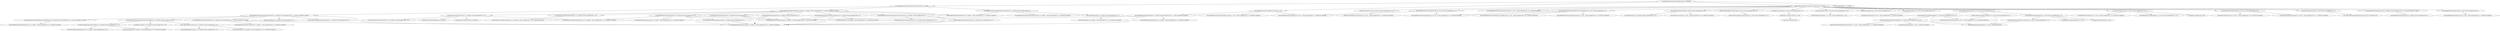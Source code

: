 digraph complete {
	"com.example:batch-processing-complete:jar:0.0.1-SNAPSHOT" -> "org.springframework.boot:spring-boot-starter-batch:jar:3.4.1:compile" ; 
	"com.example:batch-processing-complete:jar:0.0.1-SNAPSHOT" -> "org.hsqldb:hsqldb:jar:2.7.3:runtime" ; 
	"com.example:batch-processing-complete:jar:0.0.1-SNAPSHOT" -> "org.springframework.boot:spring-boot-starter-test:jar:3.4.1:test" ; 
	"com.example:batch-processing-complete:jar:0.0.1-SNAPSHOT" -> "org.springframework.batch:spring-batch-test:jar:5.2.1:test" ; 
	"org.springframework.boot:spring-boot-starter-batch:jar:3.4.1:compile" -> "org.springframework.boot:spring-boot-starter:jar:3.4.1:compile (version managed from 3.4.1; scope not updated to compile)" ; 
	"org.springframework.boot:spring-boot-starter-batch:jar:3.4.1:compile" -> "org.springframework.boot:spring-boot-starter-jdbc:jar:3.4.1:compile (version managed from 3.4.1)" ; 
	"org.springframework.boot:spring-boot-starter-batch:jar:3.4.1:compile" -> "org.springframework.batch:spring-batch-core:jar:5.2.1:compile (version managed from 5.2.1; scope not updated to compile)" ; 
	"org.springframework.boot:spring-boot-starter:jar:3.4.1:compile (version managed from 3.4.1; scope not updated to compile)" -> "org.springframework.boot:spring-boot:jar:3.4.1:compile (version managed from 3.4.1; scope not updated to compile)" ; 
	"org.springframework.boot:spring-boot-starter:jar:3.4.1:compile (version managed from 3.4.1; scope not updated to compile)" -> "org.springframework.boot:spring-boot-autoconfigure:jar:3.4.1:compile (version managed from 3.4.1; scope not updated to compile)" ; 
	"org.springframework.boot:spring-boot-starter:jar:3.4.1:compile (version managed from 3.4.1; scope not updated to compile)" -> "org.springframework.boot:spring-boot-starter-logging:jar:3.4.1:compile (version managed from 3.4.1)" ; 
	"org.springframework.boot:spring-boot-starter:jar:3.4.1:compile (version managed from 3.4.1; scope not updated to compile)" -> "jakarta.annotation:jakarta.annotation-api:jar:2.1.1:compile (version managed from 2.1.1)" ; 
	"org.springframework.boot:spring-boot-starter:jar:3.4.1:compile (version managed from 3.4.1; scope not updated to compile)" -> "(org.springframework:spring-core:jar:6.2.1:compile - version managed from 6.2.1; omitted for duplicate)" ; 
	"org.springframework.boot:spring-boot-starter:jar:3.4.1:compile (version managed from 3.4.1; scope not updated to compile)" -> "org.yaml:snakeyaml:jar:2.3:compile (version managed from 2.3)" ; 
	"org.springframework.boot:spring-boot:jar:3.4.1:compile (version managed from 3.4.1; scope not updated to compile)" -> "(org.springframework:spring-core:jar:6.2.1:compile - version managed from 6.2.1; omitted for duplicate)" ; 
	"org.springframework.boot:spring-boot:jar:3.4.1:compile (version managed from 3.4.1; scope not updated to compile)" -> "(org.springframework:spring-context:jar:6.2.1:compile - version managed from 6.2.1; omitted for duplicate)" ; 
	"org.springframework.boot:spring-boot-autoconfigure:jar:3.4.1:compile (version managed from 3.4.1; scope not updated to compile)" -> "(org.springframework.boot:spring-boot:jar:3.4.1:compile - version managed from 3.4.1; omitted for duplicate)" ; 
	"org.springframework.boot:spring-boot-starter-logging:jar:3.4.1:compile (version managed from 3.4.1)" -> "ch.qos.logback:logback-classic:jar:1.5.12:compile (version managed from 1.5.12)" ; 
	"org.springframework.boot:spring-boot-starter-logging:jar:3.4.1:compile (version managed from 3.4.1)" -> "org.apache.logging.log4j:log4j-to-slf4j:jar:2.24.3:compile (version managed from 2.24.3)" ; 
	"org.springframework.boot:spring-boot-starter-logging:jar:3.4.1:compile (version managed from 3.4.1)" -> "org.slf4j:jul-to-slf4j:jar:2.0.16:compile (version managed from 2.0.16)" ; 
	"ch.qos.logback:logback-classic:jar:1.5.12:compile (version managed from 1.5.12)" -> "ch.qos.logback:logback-core:jar:1.5.12:compile (version managed from 1.5.12)" ; 
	"ch.qos.logback:logback-classic:jar:1.5.12:compile (version managed from 1.5.12)" -> "(org.slf4j:slf4j-api:jar:2.0.16:compile - version managed from 2.0.15; omitted for duplicate)" ; 
	"org.apache.logging.log4j:log4j-to-slf4j:jar:2.24.3:compile (version managed from 2.24.3)" -> "org.apache.logging.log4j:log4j-api:jar:2.24.3:compile (version managed from 2.24.3)" ; 
	"org.apache.logging.log4j:log4j-to-slf4j:jar:2.24.3:compile (version managed from 2.24.3)" -> "(org.slf4j:slf4j-api:jar:2.0.16:compile - version managed from 2.0.16; omitted for duplicate)" ; 
	"org.slf4j:jul-to-slf4j:jar:2.0.16:compile (version managed from 2.0.16)" -> "(org.slf4j:slf4j-api:jar:2.0.16:compile - version managed from 2.0.16; omitted for duplicate)" ; 
	"org.springframework.boot:spring-boot-starter-jdbc:jar:3.4.1:compile (version managed from 3.4.1)" -> "(org.springframework.boot:spring-boot-starter:jar:3.4.1:compile - version managed from 3.4.1; omitted for duplicate)" ; 
	"org.springframework.boot:spring-boot-starter-jdbc:jar:3.4.1:compile (version managed from 3.4.1)" -> "com.zaxxer:HikariCP:jar:5.1.0:compile (version managed from 5.1.0)" ; 
	"org.springframework.boot:spring-boot-starter-jdbc:jar:3.4.1:compile (version managed from 3.4.1)" -> "(org.springframework:spring-jdbc:jar:6.2.1:compile - version managed from 6.2.1; omitted for duplicate)" ; 
	"com.zaxxer:HikariCP:jar:5.1.0:compile (version managed from 5.1.0)" -> "(org.slf4j:slf4j-api:jar:2.0.16:compile - version managed from 1.7.36; omitted for duplicate)" ; 
	"org.springframework.batch:spring-batch-core:jar:5.2.1:compile (version managed from 5.2.1; scope not updated to compile)" -> "org.springframework.batch:spring-batch-infrastructure:jar:5.2.1:compile (version managed from 5.2.1)" ; 
	"org.springframework.batch:spring-batch-core:jar:5.2.1:compile (version managed from 5.2.1; scope not updated to compile)" -> "org.springframework:spring-aop:jar:6.2.1:compile (version managed from 6.2.1)" ; 
	"org.springframework.batch:spring-batch-core:jar:5.2.1:compile (version managed from 5.2.1; scope not updated to compile)" -> "org.springframework:spring-beans:jar:6.2.1:compile (version managed from 6.2.1)" ; 
	"org.springframework.batch:spring-batch-core:jar:5.2.1:compile (version managed from 5.2.1; scope not updated to compile)" -> "org.springframework:spring-context:jar:6.2.1:compile (version managed from 6.2.1)" ; 
	"org.springframework.batch:spring-batch-core:jar:5.2.1:compile (version managed from 5.2.1; scope not updated to compile)" -> "org.springframework:spring-tx:jar:6.2.1:compile (version managed from 6.2.1)" ; 
	"org.springframework.batch:spring-batch-core:jar:5.2.1:compile (version managed from 5.2.1; scope not updated to compile)" -> "(org.springframework:spring-jdbc:jar:6.2.1:compile - version managed from 6.2.1; omitted for duplicate)" ; 
	"org.springframework.batch:spring-batch-core:jar:5.2.1:compile (version managed from 5.2.1; scope not updated to compile)" -> "io.micrometer:micrometer-core:jar:1.14.2:compile (version managed from 1.14.2)" ; 
	"org.springframework.batch:spring-batch-core:jar:5.2.1:compile (version managed from 5.2.1; scope not updated to compile)" -> "io.micrometer:micrometer-observation:jar:1.14.2:compile (version managed from 1.14.2)" ; 
	"org.springframework.batch:spring-batch-core:jar:5.2.1:compile (version managed from 5.2.1; scope not updated to compile)" -> "org.springframework.data:spring-data-commons:jar:3.4.1:compile (version managed from 3.4.1)" ; 
	"org.springframework.batch:spring-batch-infrastructure:jar:5.2.1:compile (version managed from 5.2.1)" -> "(org.springframework:spring-core:jar:6.2.1:compile - version managed from 6.2.1; omitted for duplicate)" ; 
	"org.springframework.batch:spring-batch-infrastructure:jar:5.2.1:compile (version managed from 5.2.1)" -> "org.springframework.retry:spring-retry:jar:2.0.11:compile (version managed from 2.0.11)" ; 
	"org.springframework:spring-aop:jar:6.2.1:compile (version managed from 6.2.1)" -> "(org.springframework:spring-beans:jar:6.2.1:compile - version managed from 6.2.1; omitted for duplicate)" ; 
	"org.springframework:spring-aop:jar:6.2.1:compile (version managed from 6.2.1)" -> "(org.springframework:spring-core:jar:6.2.1:compile - version managed from 6.2.1; omitted for duplicate)" ; 
	"org.springframework:spring-beans:jar:6.2.1:compile (version managed from 6.2.1)" -> "(org.springframework:spring-core:jar:6.2.1:compile - version managed from 6.2.1; omitted for duplicate)" ; 
	"org.springframework:spring-context:jar:6.2.1:compile (version managed from 6.2.1)" -> "(org.springframework:spring-aop:jar:6.2.1:compile - version managed from 6.2.1; omitted for duplicate)" ; 
	"org.springframework:spring-context:jar:6.2.1:compile (version managed from 6.2.1)" -> "(org.springframework:spring-beans:jar:6.2.1:compile - version managed from 6.2.1; omitted for duplicate)" ; 
	"org.springframework:spring-context:jar:6.2.1:compile (version managed from 6.2.1)" -> "(org.springframework:spring-core:jar:6.2.1:compile - version managed from 6.2.1; omitted for duplicate)" ; 
	"org.springframework:spring-context:jar:6.2.1:compile (version managed from 6.2.1)" -> "org.springframework:spring-expression:jar:6.2.1:compile (version managed from 6.2.1)" ; 
	"org.springframework:spring-context:jar:6.2.1:compile (version managed from 6.2.1)" -> "(io.micrometer:micrometer-observation:jar:1.14.2:compile - version managed from 1.14.2; omitted for duplicate)" ; 
	"org.springframework:spring-expression:jar:6.2.1:compile (version managed from 6.2.1)" -> "(org.springframework:spring-core:jar:6.2.1:compile - version managed from 6.2.1; omitted for duplicate)" ; 
	"org.springframework:spring-tx:jar:6.2.1:compile (version managed from 6.2.1)" -> "(org.springframework:spring-beans:jar:6.2.1:compile - version managed from 6.2.1; omitted for duplicate)" ; 
	"org.springframework:spring-tx:jar:6.2.1:compile (version managed from 6.2.1)" -> "(org.springframework:spring-core:jar:6.2.1:compile - version managed from 6.2.1; omitted for duplicate)" ; 
	"io.micrometer:micrometer-core:jar:1.14.2:compile (version managed from 1.14.2)" -> "io.micrometer:micrometer-commons:jar:1.14.2:compile (version managed from 1.14.2)" ; 
	"io.micrometer:micrometer-core:jar:1.14.2:compile (version managed from 1.14.2)" -> "(io.micrometer:micrometer-observation:jar:1.14.2:compile - version managed from 1.14.2; omitted for duplicate)" ; 
	"io.micrometer:micrometer-core:jar:1.14.2:compile (version managed from 1.14.2)" -> "org.hdrhistogram:HdrHistogram:jar:2.2.2:runtime" ; 
	"io.micrometer:micrometer-core:jar:1.14.2:compile (version managed from 1.14.2)" -> "org.latencyutils:LatencyUtils:jar:2.0.3:runtime" ; 
	"io.micrometer:micrometer-observation:jar:1.14.2:compile (version managed from 1.14.2)" -> "(io.micrometer:micrometer-commons:jar:1.14.2:compile - version managed from 1.14.2; omitted for duplicate)" ; 
	"org.springframework.data:spring-data-commons:jar:3.4.1:compile (version managed from 3.4.1)" -> "(org.springframework:spring-core:jar:6.2.1:compile - version managed from 6.2.1; omitted for duplicate)" ; 
	"org.springframework.data:spring-data-commons:jar:3.4.1:compile (version managed from 3.4.1)" -> "(org.springframework:spring-beans:jar:6.2.1:compile - version managed from 6.2.1; omitted for duplicate)" ; 
	"org.springframework.data:spring-data-commons:jar:3.4.1:compile (version managed from 3.4.1)" -> "(org.slf4j:slf4j-api:jar:2.0.16:compile - version managed from 2.0.2; omitted for duplicate)" ; 
	"org.springframework.boot:spring-boot-starter-test:jar:3.4.1:test" -> "(org.springframework.boot:spring-boot-starter:jar:3.4.1:test - version managed from 3.4.1; omitted for duplicate)" ; 
	"org.springframework.boot:spring-boot-starter-test:jar:3.4.1:test" -> "org.springframework.boot:spring-boot-test:jar:3.4.1:test (version managed from 3.4.1)" ; 
	"org.springframework.boot:spring-boot-starter-test:jar:3.4.1:test" -> "org.springframework.boot:spring-boot-test-autoconfigure:jar:3.4.1:test (version managed from 3.4.1)" ; 
	"org.springframework.boot:spring-boot-starter-test:jar:3.4.1:test" -> "com.jayway.jsonpath:json-path:jar:2.9.0:test (version managed from 2.9.0)" ; 
	"org.springframework.boot:spring-boot-starter-test:jar:3.4.1:test" -> "jakarta.xml.bind:jakarta.xml.bind-api:jar:4.0.2:test (version managed from 4.0.2)" ; 
	"org.springframework.boot:spring-boot-starter-test:jar:3.4.1:test" -> "net.minidev:json-smart:jar:2.5.1:test (version managed from 2.5.1)" ; 
	"org.springframework.boot:spring-boot-starter-test:jar:3.4.1:test" -> "org.assertj:assertj-core:jar:3.26.3:test (version managed from 3.26.3)" ; 
	"org.springframework.boot:spring-boot-starter-test:jar:3.4.1:test" -> "org.awaitility:awaitility:jar:4.2.2:test (version managed from 4.2.2)" ; 
	"org.springframework.boot:spring-boot-starter-test:jar:3.4.1:test" -> "org.hamcrest:hamcrest:jar:2.2:test (version managed from 2.2)" ; 
	"org.springframework.boot:spring-boot-starter-test:jar:3.4.1:test" -> "org.junit.jupiter:junit-jupiter:jar:5.11.4:test (version managed from 5.11.4)" ; 
	"org.springframework.boot:spring-boot-starter-test:jar:3.4.1:test" -> "org.mockito:mockito-core:jar:5.14.2:test (version managed from 5.14.2)" ; 
	"org.springframework.boot:spring-boot-starter-test:jar:3.4.1:test" -> "org.mockito:mockito-junit-jupiter:jar:5.14.2:test (version managed from 5.14.2)" ; 
	"org.springframework.boot:spring-boot-starter-test:jar:3.4.1:test" -> "org.skyscreamer:jsonassert:jar:1.5.3:test (version managed from 1.5.3)" ; 
	"org.springframework.boot:spring-boot-starter-test:jar:3.4.1:test" -> "org.springframework:spring-core:jar:6.2.1:compile (version managed from 6.2.1; scope not updated to compile)" ; 
	"org.springframework.boot:spring-boot-starter-test:jar:3.4.1:test" -> "org.springframework:spring-test:jar:6.2.1:test (version managed from 6.2.1)" ; 
	"org.springframework.boot:spring-boot-starter-test:jar:3.4.1:test" -> "org.xmlunit:xmlunit-core:jar:2.10.0:test (version managed from 2.10.0)" ; 
	"org.springframework.boot:spring-boot-test:jar:3.4.1:test (version managed from 3.4.1)" -> "(org.springframework.boot:spring-boot:jar:3.4.1:test - version managed from 3.4.1; omitted for duplicate)" ; 
	"org.springframework.boot:spring-boot-test:jar:3.4.1:test (version managed from 3.4.1)" -> "(org.springframework:spring-test:jar:6.2.1:test - version managed from 6.2.1; omitted for duplicate)" ; 
	"org.springframework.boot:spring-boot-test-autoconfigure:jar:3.4.1:test (version managed from 3.4.1)" -> "(org.springframework.boot:spring-boot:jar:3.4.1:test - version managed from 3.4.1; omitted for duplicate)" ; 
	"org.springframework.boot:spring-boot-test-autoconfigure:jar:3.4.1:test (version managed from 3.4.1)" -> "(org.springframework.boot:spring-boot-test:jar:3.4.1:test - version managed from 3.4.1; omitted for duplicate)" ; 
	"org.springframework.boot:spring-boot-test-autoconfigure:jar:3.4.1:test (version managed from 3.4.1)" -> "(org.springframework.boot:spring-boot-autoconfigure:jar:3.4.1:test - version managed from 3.4.1; omitted for duplicate)" ; 
	"com.jayway.jsonpath:json-path:jar:2.9.0:test (version managed from 2.9.0)" -> "(net.minidev:json-smart:jar:2.5.1:test - version managed from 2.5.0; omitted for duplicate)" ; 
	"com.jayway.jsonpath:json-path:jar:2.9.0:test (version managed from 2.9.0)" -> "org.slf4j:slf4j-api:jar:2.0.16:compile (version managed from 2.0.11)" ; 
	"jakarta.xml.bind:jakarta.xml.bind-api:jar:4.0.2:test (version managed from 4.0.2)" -> "jakarta.activation:jakarta.activation-api:jar:2.1.3:test (version managed from 2.1.3)" ; 
	"net.minidev:json-smart:jar:2.5.1:test (version managed from 2.5.1)" -> "net.minidev:accessors-smart:jar:2.5.1:test" ; 
	"net.minidev:accessors-smart:jar:2.5.1:test" -> "org.ow2.asm:asm:jar:9.6:test" ; 
	"org.assertj:assertj-core:jar:3.26.3:test (version managed from 3.26.3)" -> "net.bytebuddy:byte-buddy:jar:1.15.11:test (version managed from 1.14.18)" ; 
	"org.awaitility:awaitility:jar:4.2.2:test (version managed from 4.2.2)" -> "(org.hamcrest:hamcrest:jar:2.2:test - version managed from 2.1; omitted for duplicate)" ; 
	"org.junit.jupiter:junit-jupiter:jar:5.11.4:test (version managed from 5.11.4)" -> "org.junit.jupiter:junit-jupiter-api:jar:5.11.4:test (version managed from 5.11.4)" ; 
	"org.junit.jupiter:junit-jupiter:jar:5.11.4:test (version managed from 5.11.4)" -> "org.junit.jupiter:junit-jupiter-params:jar:5.11.4:test (version managed from 5.11.4)" ; 
	"org.junit.jupiter:junit-jupiter:jar:5.11.4:test (version managed from 5.11.4)" -> "org.junit.jupiter:junit-jupiter-engine:jar:5.11.4:test (version managed from 5.11.4)" ; 
	"org.junit.jupiter:junit-jupiter-api:jar:5.11.4:test (version managed from 5.11.4)" -> "org.opentest4j:opentest4j:jar:1.3.0:test" ; 
	"org.junit.jupiter:junit-jupiter-api:jar:5.11.4:test (version managed from 5.11.4)" -> "org.junit.platform:junit-platform-commons:jar:1.11.4:test (version managed from 1.11.4)" ; 
	"org.junit.jupiter:junit-jupiter-api:jar:5.11.4:test (version managed from 5.11.4)" -> "org.apiguardian:apiguardian-api:jar:1.1.2:test" ; 
	"org.junit.platform:junit-platform-commons:jar:1.11.4:test (version managed from 1.11.4)" -> "(org.apiguardian:apiguardian-api:jar:1.1.2:test - omitted for duplicate)" ; 
	"org.junit.jupiter:junit-jupiter-params:jar:5.11.4:test (version managed from 5.11.4)" -> "(org.junit.jupiter:junit-jupiter-api:jar:5.11.4:test - version managed from 5.11.4; omitted for duplicate)" ; 
	"org.junit.jupiter:junit-jupiter-params:jar:5.11.4:test (version managed from 5.11.4)" -> "(org.apiguardian:apiguardian-api:jar:1.1.2:test - omitted for duplicate)" ; 
	"org.junit.jupiter:junit-jupiter-engine:jar:5.11.4:test (version managed from 5.11.4)" -> "org.junit.platform:junit-platform-engine:jar:1.11.4:test (version managed from 1.11.4)" ; 
	"org.junit.jupiter:junit-jupiter-engine:jar:5.11.4:test (version managed from 5.11.4)" -> "(org.junit.jupiter:junit-jupiter-api:jar:5.11.4:test - version managed from 5.11.4; omitted for duplicate)" ; 
	"org.junit.jupiter:junit-jupiter-engine:jar:5.11.4:test (version managed from 5.11.4)" -> "(org.apiguardian:apiguardian-api:jar:1.1.2:test - omitted for duplicate)" ; 
	"org.junit.platform:junit-platform-engine:jar:1.11.4:test (version managed from 1.11.4)" -> "(org.opentest4j:opentest4j:jar:1.3.0:test - omitted for duplicate)" ; 
	"org.junit.platform:junit-platform-engine:jar:1.11.4:test (version managed from 1.11.4)" -> "(org.junit.platform:junit-platform-commons:jar:1.11.4:test - version managed from 1.11.4; omitted for duplicate)" ; 
	"org.junit.platform:junit-platform-engine:jar:1.11.4:test (version managed from 1.11.4)" -> "(org.apiguardian:apiguardian-api:jar:1.1.2:test - omitted for duplicate)" ; 
	"org.mockito:mockito-core:jar:5.14.2:test (version managed from 5.14.2)" -> "(net.bytebuddy:byte-buddy:jar:1.15.11:test - version managed from 1.15.4; omitted for duplicate)" ; 
	"org.mockito:mockito-core:jar:5.14.2:test (version managed from 5.14.2)" -> "net.bytebuddy:byte-buddy-agent:jar:1.15.11:test (version managed from 1.15.4)" ; 
	"org.mockito:mockito-core:jar:5.14.2:test (version managed from 5.14.2)" -> "org.objenesis:objenesis:jar:3.3:test" ; 
	"org.mockito:mockito-junit-jupiter:jar:5.14.2:test (version managed from 5.14.2)" -> "(org.mockito:mockito-core:jar:5.14.2:test - version managed from 5.14.2; omitted for duplicate)" ; 
	"org.mockito:mockito-junit-jupiter:jar:5.14.2:test (version managed from 5.14.2)" -> "(org.junit.jupiter:junit-jupiter-api:jar:5.11.4:test - version managed from 5.11.2; omitted for duplicate)" ; 
	"org.skyscreamer:jsonassert:jar:1.5.3:test (version managed from 1.5.3)" -> "com.vaadin.external.google:android-json:jar:0.0.20131108.vaadin1:test" ; 
	"org.springframework:spring-core:jar:6.2.1:compile (version managed from 6.2.1; scope not updated to compile)" -> "org.springframework:spring-jcl:jar:6.2.1:compile (version managed from 6.2.1)" ; 
	"org.springframework:spring-test:jar:6.2.1:test (version managed from 6.2.1)" -> "(org.springframework:spring-core:jar:6.2.1:test - version managed from 6.2.1; omitted for duplicate)" ; 
	"org.xmlunit:xmlunit-core:jar:2.10.0:test (version managed from 2.10.0)" -> "(jakarta.xml.bind:jakarta.xml.bind-api:jar:4.0.2:test - version managed from 2.3.3; omitted for duplicate)" ; 
	"org.springframework.batch:spring-batch-test:jar:5.2.1:test" -> "(org.springframework.batch:spring-batch-core:jar:5.2.1:test - version managed from 5.2.1; omitted for duplicate)" ; 
	"org.springframework.batch:spring-batch-test:jar:5.2.1:test" -> "org.springframework:spring-jdbc:jar:6.2.1:compile (version managed from 6.2.1; scope not updated to compile)" ; 
	"org.springframework.batch:spring-batch-test:jar:5.2.1:test" -> "(org.springframework:spring-test:jar:6.2.1:test - version managed from 6.2.1; omitted for duplicate)" ; 
	"org.springframework:spring-jdbc:jar:6.2.1:compile (version managed from 6.2.1; scope not updated to compile)" -> "(org.springframework:spring-beans:jar:6.2.1:compile - version managed from 6.2.1; omitted for duplicate)" ; 
	"org.springframework:spring-jdbc:jar:6.2.1:compile (version managed from 6.2.1; scope not updated to compile)" -> "(org.springframework:spring-core:jar:6.2.1:compile - version managed from 6.2.1; omitted for duplicate)" ; 
	"org.springframework:spring-jdbc:jar:6.2.1:compile (version managed from 6.2.1; scope not updated to compile)" -> "(org.springframework:spring-tx:jar:6.2.1:compile - version managed from 6.2.1; omitted for duplicate)" ; 
}
digraph initial {
	"com.example:batch-processing-initial:jar:0.0.1-SNAPSHOT" -> "org.springframework.boot:spring-boot-starter-batch:jar:3.4.1:compile" ; 
	"com.example:batch-processing-initial:jar:0.0.1-SNAPSHOT" -> "org.hsqldb:hsqldb:jar:2.7.3:runtime" ; 
	"com.example:batch-processing-initial:jar:0.0.1-SNAPSHOT" -> "org.springframework.boot:spring-boot-starter-test:jar:3.4.1:test" ; 
	"com.example:batch-processing-initial:jar:0.0.1-SNAPSHOT" -> "org.springframework.batch:spring-batch-test:jar:5.2.1:test" ; 
	"org.springframework.boot:spring-boot-starter-batch:jar:3.4.1:compile" -> "org.springframework.boot:spring-boot-starter:jar:3.4.1:compile (version managed from 3.4.1; scope not updated to compile)" ; 
	"org.springframework.boot:spring-boot-starter-batch:jar:3.4.1:compile" -> "org.springframework.boot:spring-boot-starter-jdbc:jar:3.4.1:compile (version managed from 3.4.1)" ; 
	"org.springframework.boot:spring-boot-starter-batch:jar:3.4.1:compile" -> "org.springframework.batch:spring-batch-core:jar:5.2.1:compile (version managed from 5.2.1; scope not updated to compile)" ; 
	"org.springframework.boot:spring-boot-starter:jar:3.4.1:compile (version managed from 3.4.1; scope not updated to compile)" -> "org.springframework.boot:spring-boot:jar:3.4.1:compile (version managed from 3.4.1; scope not updated to compile)" ; 
	"org.springframework.boot:spring-boot-starter:jar:3.4.1:compile (version managed from 3.4.1; scope not updated to compile)" -> "org.springframework.boot:spring-boot-autoconfigure:jar:3.4.1:compile (version managed from 3.4.1; scope not updated to compile)" ; 
	"org.springframework.boot:spring-boot-starter:jar:3.4.1:compile (version managed from 3.4.1; scope not updated to compile)" -> "org.springframework.boot:spring-boot-starter-logging:jar:3.4.1:compile (version managed from 3.4.1)" ; 
	"org.springframework.boot:spring-boot-starter:jar:3.4.1:compile (version managed from 3.4.1; scope not updated to compile)" -> "jakarta.annotation:jakarta.annotation-api:jar:2.1.1:compile (version managed from 2.1.1)" ; 
	"org.springframework.boot:spring-boot-starter:jar:3.4.1:compile (version managed from 3.4.1; scope not updated to compile)" -> "(org.springframework:spring-core:jar:6.2.1:compile - version managed from 6.2.1; omitted for duplicate)" ; 
	"org.springframework.boot:spring-boot-starter:jar:3.4.1:compile (version managed from 3.4.1; scope not updated to compile)" -> "org.yaml:snakeyaml:jar:2.3:compile (version managed from 2.3)" ; 
	"org.springframework.boot:spring-boot:jar:3.4.1:compile (version managed from 3.4.1; scope not updated to compile)" -> "(org.springframework:spring-core:jar:6.2.1:compile - version managed from 6.2.1; omitted for duplicate)" ; 
	"org.springframework.boot:spring-boot:jar:3.4.1:compile (version managed from 3.4.1; scope not updated to compile)" -> "(org.springframework:spring-context:jar:6.2.1:compile - version managed from 6.2.1; omitted for duplicate)" ; 
	"org.springframework.boot:spring-boot-autoconfigure:jar:3.4.1:compile (version managed from 3.4.1; scope not updated to compile)" -> "(org.springframework.boot:spring-boot:jar:3.4.1:compile - version managed from 3.4.1; omitted for duplicate)" ; 
	"org.springframework.boot:spring-boot-starter-logging:jar:3.4.1:compile (version managed from 3.4.1)" -> "ch.qos.logback:logback-classic:jar:1.5.12:compile (version managed from 1.5.12)" ; 
	"org.springframework.boot:spring-boot-starter-logging:jar:3.4.1:compile (version managed from 3.4.1)" -> "org.apache.logging.log4j:log4j-to-slf4j:jar:2.24.3:compile (version managed from 2.24.3)" ; 
	"org.springframework.boot:spring-boot-starter-logging:jar:3.4.1:compile (version managed from 3.4.1)" -> "org.slf4j:jul-to-slf4j:jar:2.0.16:compile (version managed from 2.0.16)" ; 
	"ch.qos.logback:logback-classic:jar:1.5.12:compile (version managed from 1.5.12)" -> "ch.qos.logback:logback-core:jar:1.5.12:compile (version managed from 1.5.12)" ; 
	"ch.qos.logback:logback-classic:jar:1.5.12:compile (version managed from 1.5.12)" -> "(org.slf4j:slf4j-api:jar:2.0.16:compile - version managed from 2.0.15; omitted for duplicate)" ; 
	"org.apache.logging.log4j:log4j-to-slf4j:jar:2.24.3:compile (version managed from 2.24.3)" -> "org.apache.logging.log4j:log4j-api:jar:2.24.3:compile (version managed from 2.24.3)" ; 
	"org.apache.logging.log4j:log4j-to-slf4j:jar:2.24.3:compile (version managed from 2.24.3)" -> "(org.slf4j:slf4j-api:jar:2.0.16:compile - version managed from 2.0.16; omitted for duplicate)" ; 
	"org.slf4j:jul-to-slf4j:jar:2.0.16:compile (version managed from 2.0.16)" -> "(org.slf4j:slf4j-api:jar:2.0.16:compile - version managed from 2.0.16; omitted for duplicate)" ; 
	"org.springframework.boot:spring-boot-starter-jdbc:jar:3.4.1:compile (version managed from 3.4.1)" -> "(org.springframework.boot:spring-boot-starter:jar:3.4.1:compile - version managed from 3.4.1; omitted for duplicate)" ; 
	"org.springframework.boot:spring-boot-starter-jdbc:jar:3.4.1:compile (version managed from 3.4.1)" -> "com.zaxxer:HikariCP:jar:5.1.0:compile (version managed from 5.1.0)" ; 
	"org.springframework.boot:spring-boot-starter-jdbc:jar:3.4.1:compile (version managed from 3.4.1)" -> "(org.springframework:spring-jdbc:jar:6.2.1:compile - version managed from 6.2.1; omitted for duplicate)" ; 
	"com.zaxxer:HikariCP:jar:5.1.0:compile (version managed from 5.1.0)" -> "(org.slf4j:slf4j-api:jar:2.0.16:compile - version managed from 1.7.36; omitted for duplicate)" ; 
	"org.springframework.batch:spring-batch-core:jar:5.2.1:compile (version managed from 5.2.1; scope not updated to compile)" -> "org.springframework.batch:spring-batch-infrastructure:jar:5.2.1:compile (version managed from 5.2.1)" ; 
	"org.springframework.batch:spring-batch-core:jar:5.2.1:compile (version managed from 5.2.1; scope not updated to compile)" -> "org.springframework:spring-aop:jar:6.2.1:compile (version managed from 6.2.1)" ; 
	"org.springframework.batch:spring-batch-core:jar:5.2.1:compile (version managed from 5.2.1; scope not updated to compile)" -> "org.springframework:spring-beans:jar:6.2.1:compile (version managed from 6.2.1)" ; 
	"org.springframework.batch:spring-batch-core:jar:5.2.1:compile (version managed from 5.2.1; scope not updated to compile)" -> "org.springframework:spring-context:jar:6.2.1:compile (version managed from 6.2.1)" ; 
	"org.springframework.batch:spring-batch-core:jar:5.2.1:compile (version managed from 5.2.1; scope not updated to compile)" -> "org.springframework:spring-tx:jar:6.2.1:compile (version managed from 6.2.1)" ; 
	"org.springframework.batch:spring-batch-core:jar:5.2.1:compile (version managed from 5.2.1; scope not updated to compile)" -> "(org.springframework:spring-jdbc:jar:6.2.1:compile - version managed from 6.2.1; omitted for duplicate)" ; 
	"org.springframework.batch:spring-batch-core:jar:5.2.1:compile (version managed from 5.2.1; scope not updated to compile)" -> "io.micrometer:micrometer-core:jar:1.14.2:compile (version managed from 1.14.2)" ; 
	"org.springframework.batch:spring-batch-core:jar:5.2.1:compile (version managed from 5.2.1; scope not updated to compile)" -> "io.micrometer:micrometer-observation:jar:1.14.2:compile (version managed from 1.14.2)" ; 
	"org.springframework.batch:spring-batch-core:jar:5.2.1:compile (version managed from 5.2.1; scope not updated to compile)" -> "org.springframework.data:spring-data-commons:jar:3.4.1:compile (version managed from 3.4.1)" ; 
	"org.springframework.batch:spring-batch-infrastructure:jar:5.2.1:compile (version managed from 5.2.1)" -> "(org.springframework:spring-core:jar:6.2.1:compile - version managed from 6.2.1; omitted for duplicate)" ; 
	"org.springframework.batch:spring-batch-infrastructure:jar:5.2.1:compile (version managed from 5.2.1)" -> "org.springframework.retry:spring-retry:jar:2.0.11:compile (version managed from 2.0.11)" ; 
	"org.springframework:spring-aop:jar:6.2.1:compile (version managed from 6.2.1)" -> "(org.springframework:spring-beans:jar:6.2.1:compile - version managed from 6.2.1; omitted for duplicate)" ; 
	"org.springframework:spring-aop:jar:6.2.1:compile (version managed from 6.2.1)" -> "(org.springframework:spring-core:jar:6.2.1:compile - version managed from 6.2.1; omitted for duplicate)" ; 
	"org.springframework:spring-beans:jar:6.2.1:compile (version managed from 6.2.1)" -> "(org.springframework:spring-core:jar:6.2.1:compile - version managed from 6.2.1; omitted for duplicate)" ; 
	"org.springframework:spring-context:jar:6.2.1:compile (version managed from 6.2.1)" -> "(org.springframework:spring-aop:jar:6.2.1:compile - version managed from 6.2.1; omitted for duplicate)" ; 
	"org.springframework:spring-context:jar:6.2.1:compile (version managed from 6.2.1)" -> "(org.springframework:spring-beans:jar:6.2.1:compile - version managed from 6.2.1; omitted for duplicate)" ; 
	"org.springframework:spring-context:jar:6.2.1:compile (version managed from 6.2.1)" -> "(org.springframework:spring-core:jar:6.2.1:compile - version managed from 6.2.1; omitted for duplicate)" ; 
	"org.springframework:spring-context:jar:6.2.1:compile (version managed from 6.2.1)" -> "org.springframework:spring-expression:jar:6.2.1:compile (version managed from 6.2.1)" ; 
	"org.springframework:spring-context:jar:6.2.1:compile (version managed from 6.2.1)" -> "(io.micrometer:micrometer-observation:jar:1.14.2:compile - version managed from 1.14.2; omitted for duplicate)" ; 
	"org.springframework:spring-expression:jar:6.2.1:compile (version managed from 6.2.1)" -> "(org.springframework:spring-core:jar:6.2.1:compile - version managed from 6.2.1; omitted for duplicate)" ; 
	"org.springframework:spring-tx:jar:6.2.1:compile (version managed from 6.2.1)" -> "(org.springframework:spring-beans:jar:6.2.1:compile - version managed from 6.2.1; omitted for duplicate)" ; 
	"org.springframework:spring-tx:jar:6.2.1:compile (version managed from 6.2.1)" -> "(org.springframework:spring-core:jar:6.2.1:compile - version managed from 6.2.1; omitted for duplicate)" ; 
	"io.micrometer:micrometer-core:jar:1.14.2:compile (version managed from 1.14.2)" -> "io.micrometer:micrometer-commons:jar:1.14.2:compile (version managed from 1.14.2)" ; 
	"io.micrometer:micrometer-core:jar:1.14.2:compile (version managed from 1.14.2)" -> "(io.micrometer:micrometer-observation:jar:1.14.2:compile - version managed from 1.14.2; omitted for duplicate)" ; 
	"io.micrometer:micrometer-core:jar:1.14.2:compile (version managed from 1.14.2)" -> "org.hdrhistogram:HdrHistogram:jar:2.2.2:runtime" ; 
	"io.micrometer:micrometer-core:jar:1.14.2:compile (version managed from 1.14.2)" -> "org.latencyutils:LatencyUtils:jar:2.0.3:runtime" ; 
	"io.micrometer:micrometer-observation:jar:1.14.2:compile (version managed from 1.14.2)" -> "(io.micrometer:micrometer-commons:jar:1.14.2:compile - version managed from 1.14.2; omitted for duplicate)" ; 
	"org.springframework.data:spring-data-commons:jar:3.4.1:compile (version managed from 3.4.1)" -> "(org.springframework:spring-core:jar:6.2.1:compile - version managed from 6.2.1; omitted for duplicate)" ; 
	"org.springframework.data:spring-data-commons:jar:3.4.1:compile (version managed from 3.4.1)" -> "(org.springframework:spring-beans:jar:6.2.1:compile - version managed from 6.2.1; omitted for duplicate)" ; 
	"org.springframework.data:spring-data-commons:jar:3.4.1:compile (version managed from 3.4.1)" -> "(org.slf4j:slf4j-api:jar:2.0.16:compile - version managed from 2.0.2; omitted for duplicate)" ; 
	"org.springframework.boot:spring-boot-starter-test:jar:3.4.1:test" -> "(org.springframework.boot:spring-boot-starter:jar:3.4.1:test - version managed from 3.4.1; omitted for duplicate)" ; 
	"org.springframework.boot:spring-boot-starter-test:jar:3.4.1:test" -> "org.springframework.boot:spring-boot-test:jar:3.4.1:test (version managed from 3.4.1)" ; 
	"org.springframework.boot:spring-boot-starter-test:jar:3.4.1:test" -> "org.springframework.boot:spring-boot-test-autoconfigure:jar:3.4.1:test (version managed from 3.4.1)" ; 
	"org.springframework.boot:spring-boot-starter-test:jar:3.4.1:test" -> "com.jayway.jsonpath:json-path:jar:2.9.0:test (version managed from 2.9.0)" ; 
	"org.springframework.boot:spring-boot-starter-test:jar:3.4.1:test" -> "jakarta.xml.bind:jakarta.xml.bind-api:jar:4.0.2:test (version managed from 4.0.2)" ; 
	"org.springframework.boot:spring-boot-starter-test:jar:3.4.1:test" -> "net.minidev:json-smart:jar:2.5.1:test (version managed from 2.5.1)" ; 
	"org.springframework.boot:spring-boot-starter-test:jar:3.4.1:test" -> "org.assertj:assertj-core:jar:3.26.3:test (version managed from 3.26.3)" ; 
	"org.springframework.boot:spring-boot-starter-test:jar:3.4.1:test" -> "org.awaitility:awaitility:jar:4.2.2:test (version managed from 4.2.2)" ; 
	"org.springframework.boot:spring-boot-starter-test:jar:3.4.1:test" -> "org.hamcrest:hamcrest:jar:2.2:test (version managed from 2.2)" ; 
	"org.springframework.boot:spring-boot-starter-test:jar:3.4.1:test" -> "org.junit.jupiter:junit-jupiter:jar:5.11.4:test (version managed from 5.11.4)" ; 
	"org.springframework.boot:spring-boot-starter-test:jar:3.4.1:test" -> "org.mockito:mockito-core:jar:5.14.2:test (version managed from 5.14.2)" ; 
	"org.springframework.boot:spring-boot-starter-test:jar:3.4.1:test" -> "org.mockito:mockito-junit-jupiter:jar:5.14.2:test (version managed from 5.14.2)" ; 
	"org.springframework.boot:spring-boot-starter-test:jar:3.4.1:test" -> "org.skyscreamer:jsonassert:jar:1.5.3:test (version managed from 1.5.3)" ; 
	"org.springframework.boot:spring-boot-starter-test:jar:3.4.1:test" -> "org.springframework:spring-core:jar:6.2.1:compile (version managed from 6.2.1; scope not updated to compile)" ; 
	"org.springframework.boot:spring-boot-starter-test:jar:3.4.1:test" -> "org.springframework:spring-test:jar:6.2.1:test (version managed from 6.2.1)" ; 
	"org.springframework.boot:spring-boot-starter-test:jar:3.4.1:test" -> "org.xmlunit:xmlunit-core:jar:2.10.0:test (version managed from 2.10.0)" ; 
	"org.springframework.boot:spring-boot-test:jar:3.4.1:test (version managed from 3.4.1)" -> "(org.springframework.boot:spring-boot:jar:3.4.1:test - version managed from 3.4.1; omitted for duplicate)" ; 
	"org.springframework.boot:spring-boot-test:jar:3.4.1:test (version managed from 3.4.1)" -> "(org.springframework:spring-test:jar:6.2.1:test - version managed from 6.2.1; omitted for duplicate)" ; 
	"org.springframework.boot:spring-boot-test-autoconfigure:jar:3.4.1:test (version managed from 3.4.1)" -> "(org.springframework.boot:spring-boot:jar:3.4.1:test - version managed from 3.4.1; omitted for duplicate)" ; 
	"org.springframework.boot:spring-boot-test-autoconfigure:jar:3.4.1:test (version managed from 3.4.1)" -> "(org.springframework.boot:spring-boot-test:jar:3.4.1:test - version managed from 3.4.1; omitted for duplicate)" ; 
	"org.springframework.boot:spring-boot-test-autoconfigure:jar:3.4.1:test (version managed from 3.4.1)" -> "(org.springframework.boot:spring-boot-autoconfigure:jar:3.4.1:test - version managed from 3.4.1; omitted for duplicate)" ; 
	"com.jayway.jsonpath:json-path:jar:2.9.0:test (version managed from 2.9.0)" -> "(net.minidev:json-smart:jar:2.5.1:test - version managed from 2.5.0; omitted for duplicate)" ; 
	"com.jayway.jsonpath:json-path:jar:2.9.0:test (version managed from 2.9.0)" -> "org.slf4j:slf4j-api:jar:2.0.16:compile (version managed from 2.0.11)" ; 
	"jakarta.xml.bind:jakarta.xml.bind-api:jar:4.0.2:test (version managed from 4.0.2)" -> "jakarta.activation:jakarta.activation-api:jar:2.1.3:test (version managed from 2.1.3)" ; 
	"net.minidev:json-smart:jar:2.5.1:test (version managed from 2.5.1)" -> "net.minidev:accessors-smart:jar:2.5.1:test" ; 
	"net.minidev:accessors-smart:jar:2.5.1:test" -> "org.ow2.asm:asm:jar:9.6:test" ; 
	"org.assertj:assertj-core:jar:3.26.3:test (version managed from 3.26.3)" -> "net.bytebuddy:byte-buddy:jar:1.15.11:test (version managed from 1.14.18)" ; 
	"org.awaitility:awaitility:jar:4.2.2:test (version managed from 4.2.2)" -> "(org.hamcrest:hamcrest:jar:2.2:test - version managed from 2.1; omitted for duplicate)" ; 
	"org.junit.jupiter:junit-jupiter:jar:5.11.4:test (version managed from 5.11.4)" -> "org.junit.jupiter:junit-jupiter-api:jar:5.11.4:test (version managed from 5.11.4)" ; 
	"org.junit.jupiter:junit-jupiter:jar:5.11.4:test (version managed from 5.11.4)" -> "org.junit.jupiter:junit-jupiter-params:jar:5.11.4:test (version managed from 5.11.4)" ; 
	"org.junit.jupiter:junit-jupiter:jar:5.11.4:test (version managed from 5.11.4)" -> "org.junit.jupiter:junit-jupiter-engine:jar:5.11.4:test (version managed from 5.11.4)" ; 
	"org.junit.jupiter:junit-jupiter-api:jar:5.11.4:test (version managed from 5.11.4)" -> "org.opentest4j:opentest4j:jar:1.3.0:test" ; 
	"org.junit.jupiter:junit-jupiter-api:jar:5.11.4:test (version managed from 5.11.4)" -> "org.junit.platform:junit-platform-commons:jar:1.11.4:test (version managed from 1.11.4)" ; 
	"org.junit.jupiter:junit-jupiter-api:jar:5.11.4:test (version managed from 5.11.4)" -> "org.apiguardian:apiguardian-api:jar:1.1.2:test" ; 
	"org.junit.platform:junit-platform-commons:jar:1.11.4:test (version managed from 1.11.4)" -> "(org.apiguardian:apiguardian-api:jar:1.1.2:test - omitted for duplicate)" ; 
	"org.junit.jupiter:junit-jupiter-params:jar:5.11.4:test (version managed from 5.11.4)" -> "(org.junit.jupiter:junit-jupiter-api:jar:5.11.4:test - version managed from 5.11.4; omitted for duplicate)" ; 
	"org.junit.jupiter:junit-jupiter-params:jar:5.11.4:test (version managed from 5.11.4)" -> "(org.apiguardian:apiguardian-api:jar:1.1.2:test - omitted for duplicate)" ; 
	"org.junit.jupiter:junit-jupiter-engine:jar:5.11.4:test (version managed from 5.11.4)" -> "org.junit.platform:junit-platform-engine:jar:1.11.4:test (version managed from 1.11.4)" ; 
	"org.junit.jupiter:junit-jupiter-engine:jar:5.11.4:test (version managed from 5.11.4)" -> "(org.junit.jupiter:junit-jupiter-api:jar:5.11.4:test - version managed from 5.11.4; omitted for duplicate)" ; 
	"org.junit.jupiter:junit-jupiter-engine:jar:5.11.4:test (version managed from 5.11.4)" -> "(org.apiguardian:apiguardian-api:jar:1.1.2:test - omitted for duplicate)" ; 
	"org.junit.platform:junit-platform-engine:jar:1.11.4:test (version managed from 1.11.4)" -> "(org.opentest4j:opentest4j:jar:1.3.0:test - omitted for duplicate)" ; 
	"org.junit.platform:junit-platform-engine:jar:1.11.4:test (version managed from 1.11.4)" -> "(org.junit.platform:junit-platform-commons:jar:1.11.4:test - version managed from 1.11.4; omitted for duplicate)" ; 
	"org.junit.platform:junit-platform-engine:jar:1.11.4:test (version managed from 1.11.4)" -> "(org.apiguardian:apiguardian-api:jar:1.1.2:test - omitted for duplicate)" ; 
	"org.mockito:mockito-core:jar:5.14.2:test (version managed from 5.14.2)" -> "(net.bytebuddy:byte-buddy:jar:1.15.11:test - version managed from 1.15.4; omitted for duplicate)" ; 
	"org.mockito:mockito-core:jar:5.14.2:test (version managed from 5.14.2)" -> "net.bytebuddy:byte-buddy-agent:jar:1.15.11:test (version managed from 1.15.4)" ; 
	"org.mockito:mockito-core:jar:5.14.2:test (version managed from 5.14.2)" -> "org.objenesis:objenesis:jar:3.3:test" ; 
	"org.mockito:mockito-junit-jupiter:jar:5.14.2:test (version managed from 5.14.2)" -> "(org.mockito:mockito-core:jar:5.14.2:test - version managed from 5.14.2; omitted for duplicate)" ; 
	"org.mockito:mockito-junit-jupiter:jar:5.14.2:test (version managed from 5.14.2)" -> "(org.junit.jupiter:junit-jupiter-api:jar:5.11.4:test - version managed from 5.11.2; omitted for duplicate)" ; 
	"org.skyscreamer:jsonassert:jar:1.5.3:test (version managed from 1.5.3)" -> "com.vaadin.external.google:android-json:jar:0.0.20131108.vaadin1:test" ; 
	"org.springframework:spring-core:jar:6.2.1:compile (version managed from 6.2.1; scope not updated to compile)" -> "org.springframework:spring-jcl:jar:6.2.1:compile (version managed from 6.2.1)" ; 
	"org.springframework:spring-test:jar:6.2.1:test (version managed from 6.2.1)" -> "(org.springframework:spring-core:jar:6.2.1:test - version managed from 6.2.1; omitted for duplicate)" ; 
	"org.xmlunit:xmlunit-core:jar:2.10.0:test (version managed from 2.10.0)" -> "(jakarta.xml.bind:jakarta.xml.bind-api:jar:4.0.2:test - version managed from 2.3.3; omitted for duplicate)" ; 
	"org.springframework.batch:spring-batch-test:jar:5.2.1:test" -> "(org.springframework.batch:spring-batch-core:jar:5.2.1:test - version managed from 5.2.1; omitted for duplicate)" ; 
	"org.springframework.batch:spring-batch-test:jar:5.2.1:test" -> "org.springframework:spring-jdbc:jar:6.2.1:compile (version managed from 6.2.1; scope not updated to compile)" ; 
	"org.springframework.batch:spring-batch-test:jar:5.2.1:test" -> "(org.springframework:spring-test:jar:6.2.1:test - version managed from 6.2.1; omitted for duplicate)" ; 
	"org.springframework:spring-jdbc:jar:6.2.1:compile (version managed from 6.2.1; scope not updated to compile)" -> "(org.springframework:spring-beans:jar:6.2.1:compile - version managed from 6.2.1; omitted for duplicate)" ; 
	"org.springframework:spring-jdbc:jar:6.2.1:compile (version managed from 6.2.1; scope not updated to compile)" -> "(org.springframework:spring-core:jar:6.2.1:compile - version managed from 6.2.1; omitted for duplicate)" ; 
	"org.springframework:spring-jdbc:jar:6.2.1:compile (version managed from 6.2.1; scope not updated to compile)" -> "(org.springframework:spring-tx:jar:6.2.1:compile - version managed from 6.2.1; omitted for duplicate)" ; 
}
